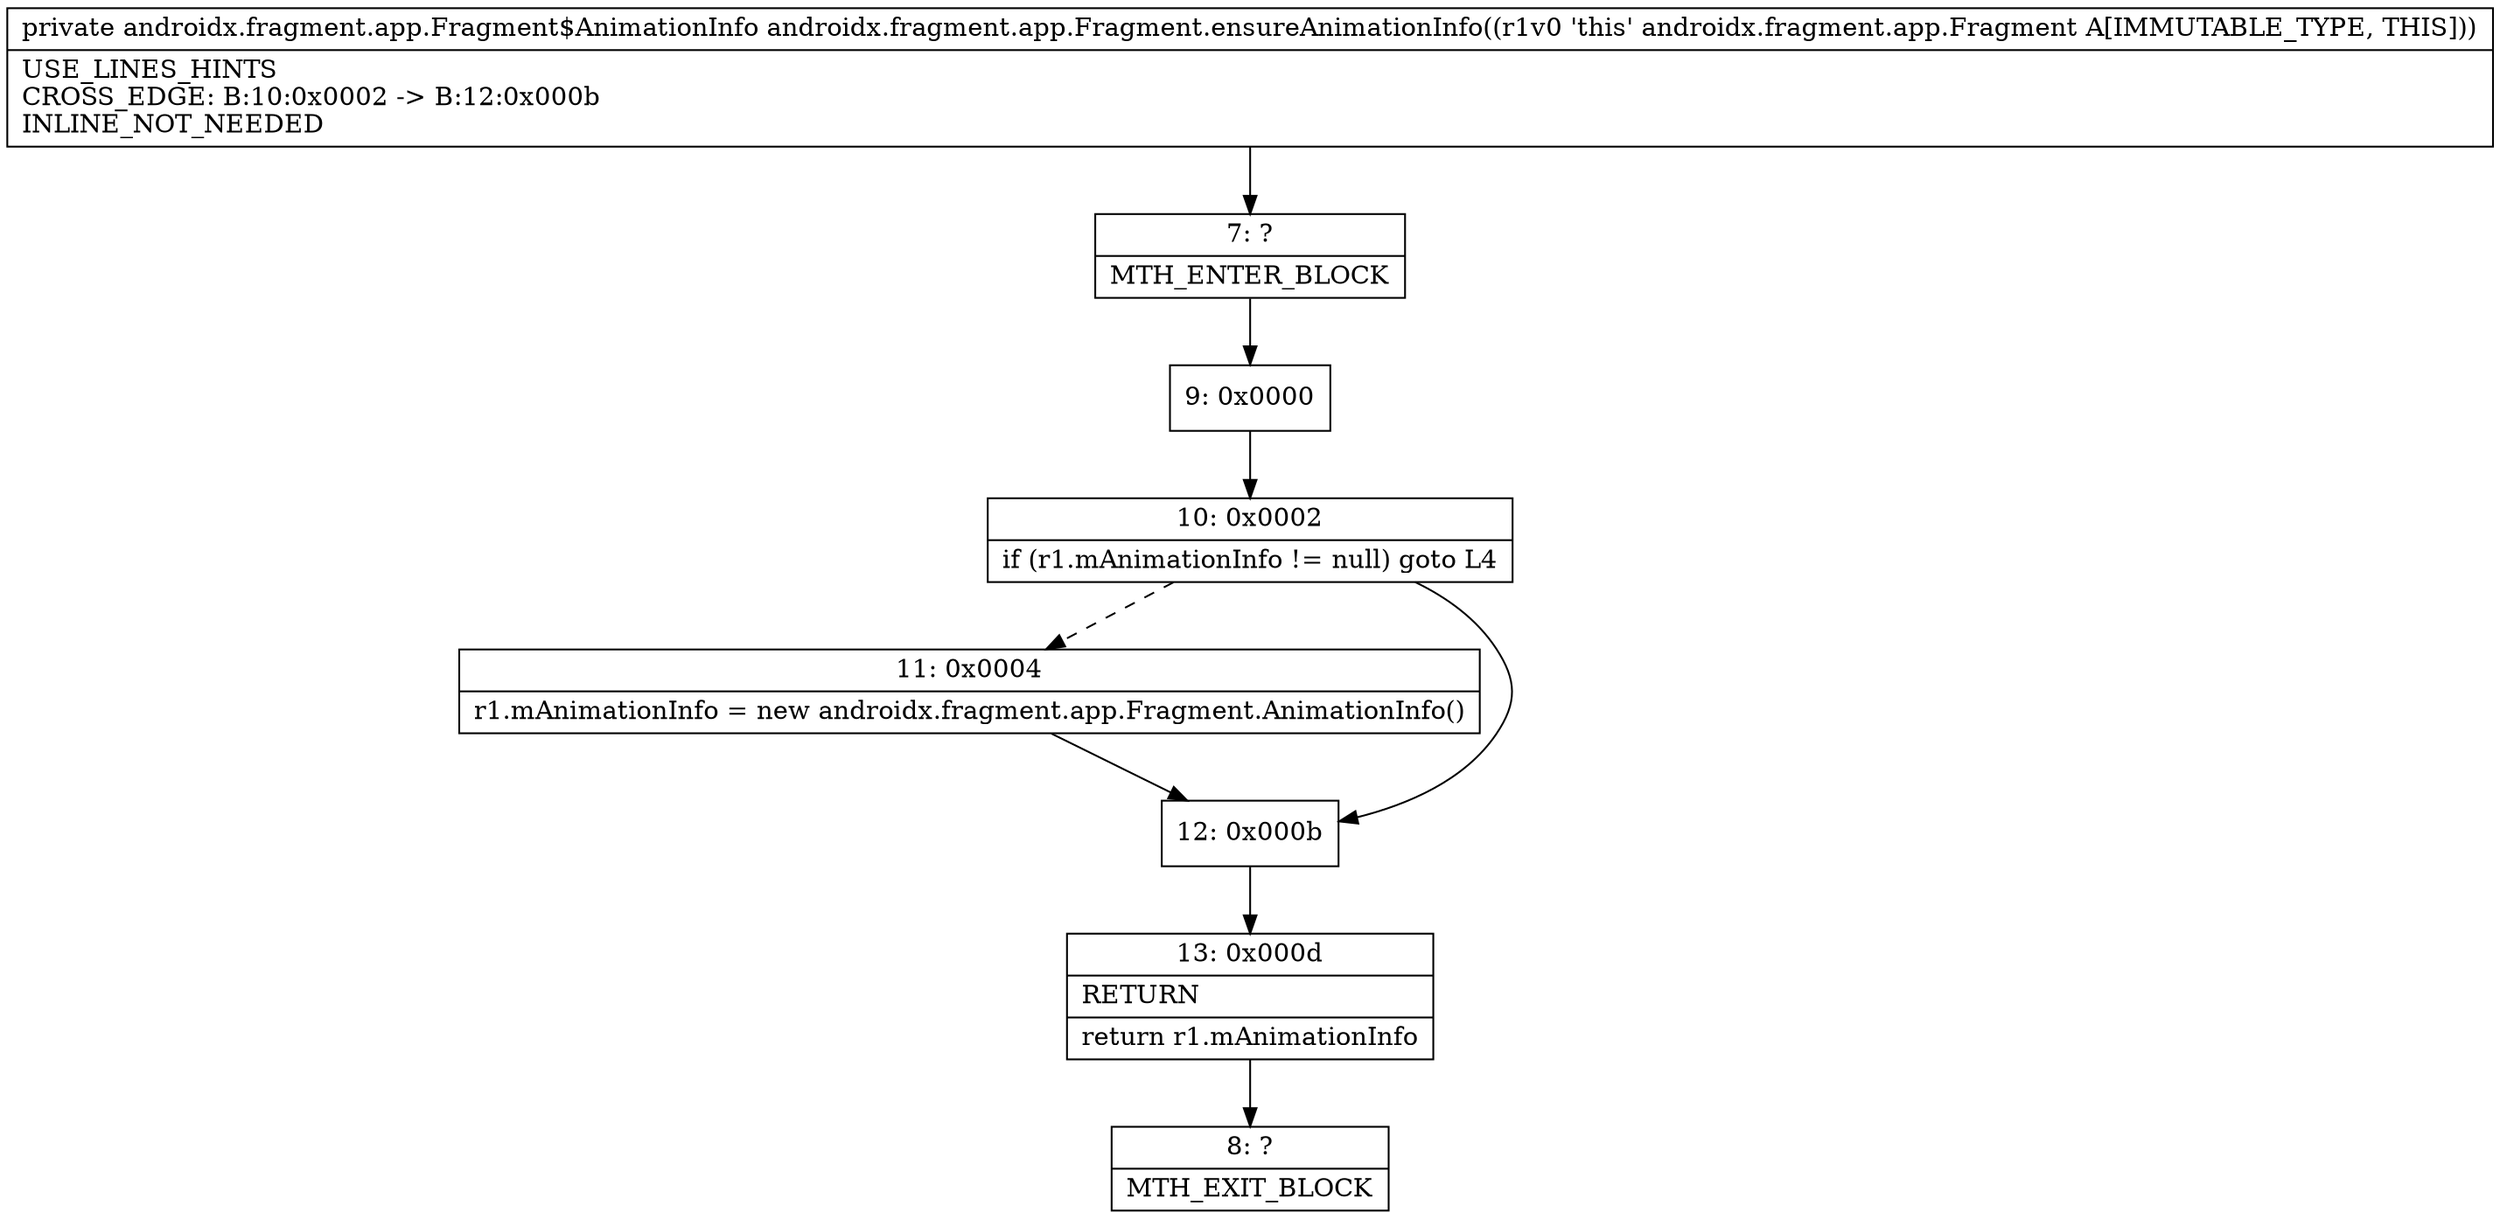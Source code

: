 digraph "CFG forandroidx.fragment.app.Fragment.ensureAnimationInfo()Landroidx\/fragment\/app\/Fragment$AnimationInfo;" {
Node_7 [shape=record,label="{7\:\ ?|MTH_ENTER_BLOCK\l}"];
Node_9 [shape=record,label="{9\:\ 0x0000}"];
Node_10 [shape=record,label="{10\:\ 0x0002|if (r1.mAnimationInfo != null) goto L4\l}"];
Node_11 [shape=record,label="{11\:\ 0x0004|r1.mAnimationInfo = new androidx.fragment.app.Fragment.AnimationInfo()\l}"];
Node_12 [shape=record,label="{12\:\ 0x000b}"];
Node_13 [shape=record,label="{13\:\ 0x000d|RETURN\l|return r1.mAnimationInfo\l}"];
Node_8 [shape=record,label="{8\:\ ?|MTH_EXIT_BLOCK\l}"];
MethodNode[shape=record,label="{private androidx.fragment.app.Fragment$AnimationInfo androidx.fragment.app.Fragment.ensureAnimationInfo((r1v0 'this' androidx.fragment.app.Fragment A[IMMUTABLE_TYPE, THIS]))  | USE_LINES_HINTS\lCROSS_EDGE: B:10:0x0002 \-\> B:12:0x000b\lINLINE_NOT_NEEDED\l}"];
MethodNode -> Node_7;Node_7 -> Node_9;
Node_9 -> Node_10;
Node_10 -> Node_11[style=dashed];
Node_10 -> Node_12;
Node_11 -> Node_12;
Node_12 -> Node_13;
Node_13 -> Node_8;
}

